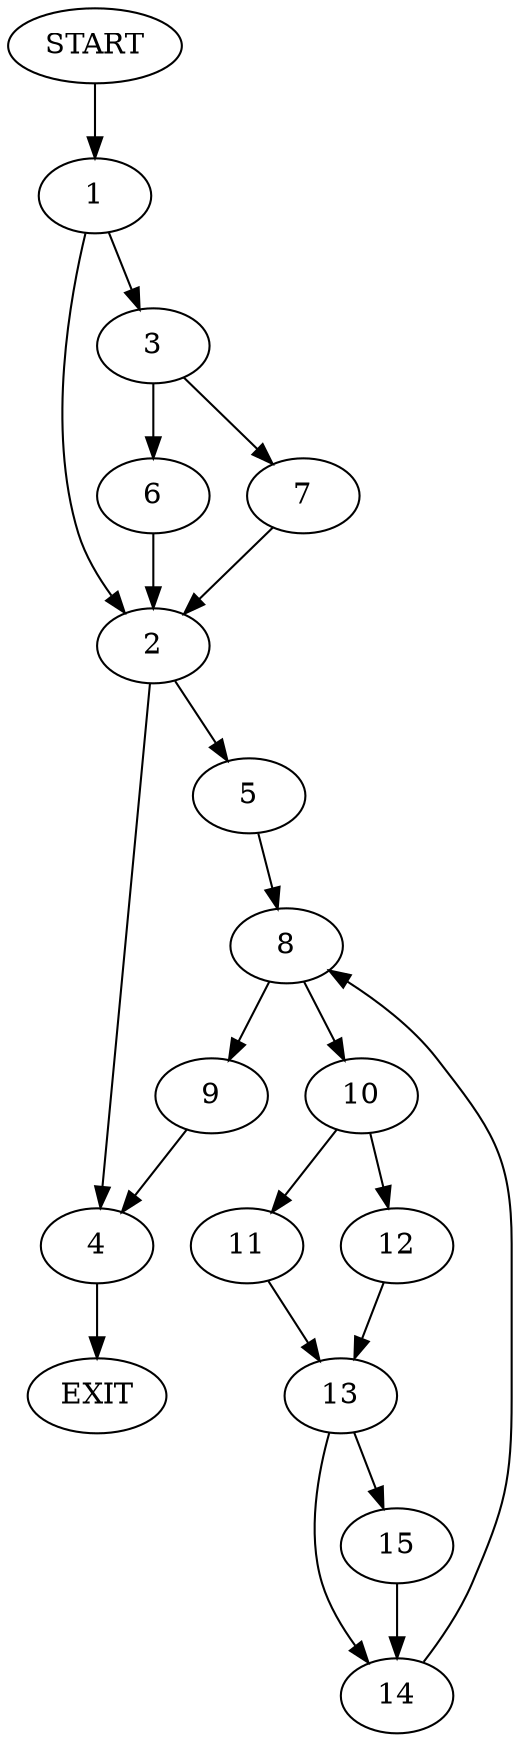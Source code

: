 digraph {
0 [label="START"]
16 [label="EXIT"]
0 -> 1
1 -> 2
1 -> 3
2 -> 4
2 -> 5
3 -> 6
3 -> 7
6 -> 2
7 -> 2
5 -> 8
4 -> 16
8 -> 9
8 -> 10
9 -> 4
10 -> 11
10 -> 12
12 -> 13
11 -> 13
13 -> 14
13 -> 15
15 -> 14
14 -> 8
}
